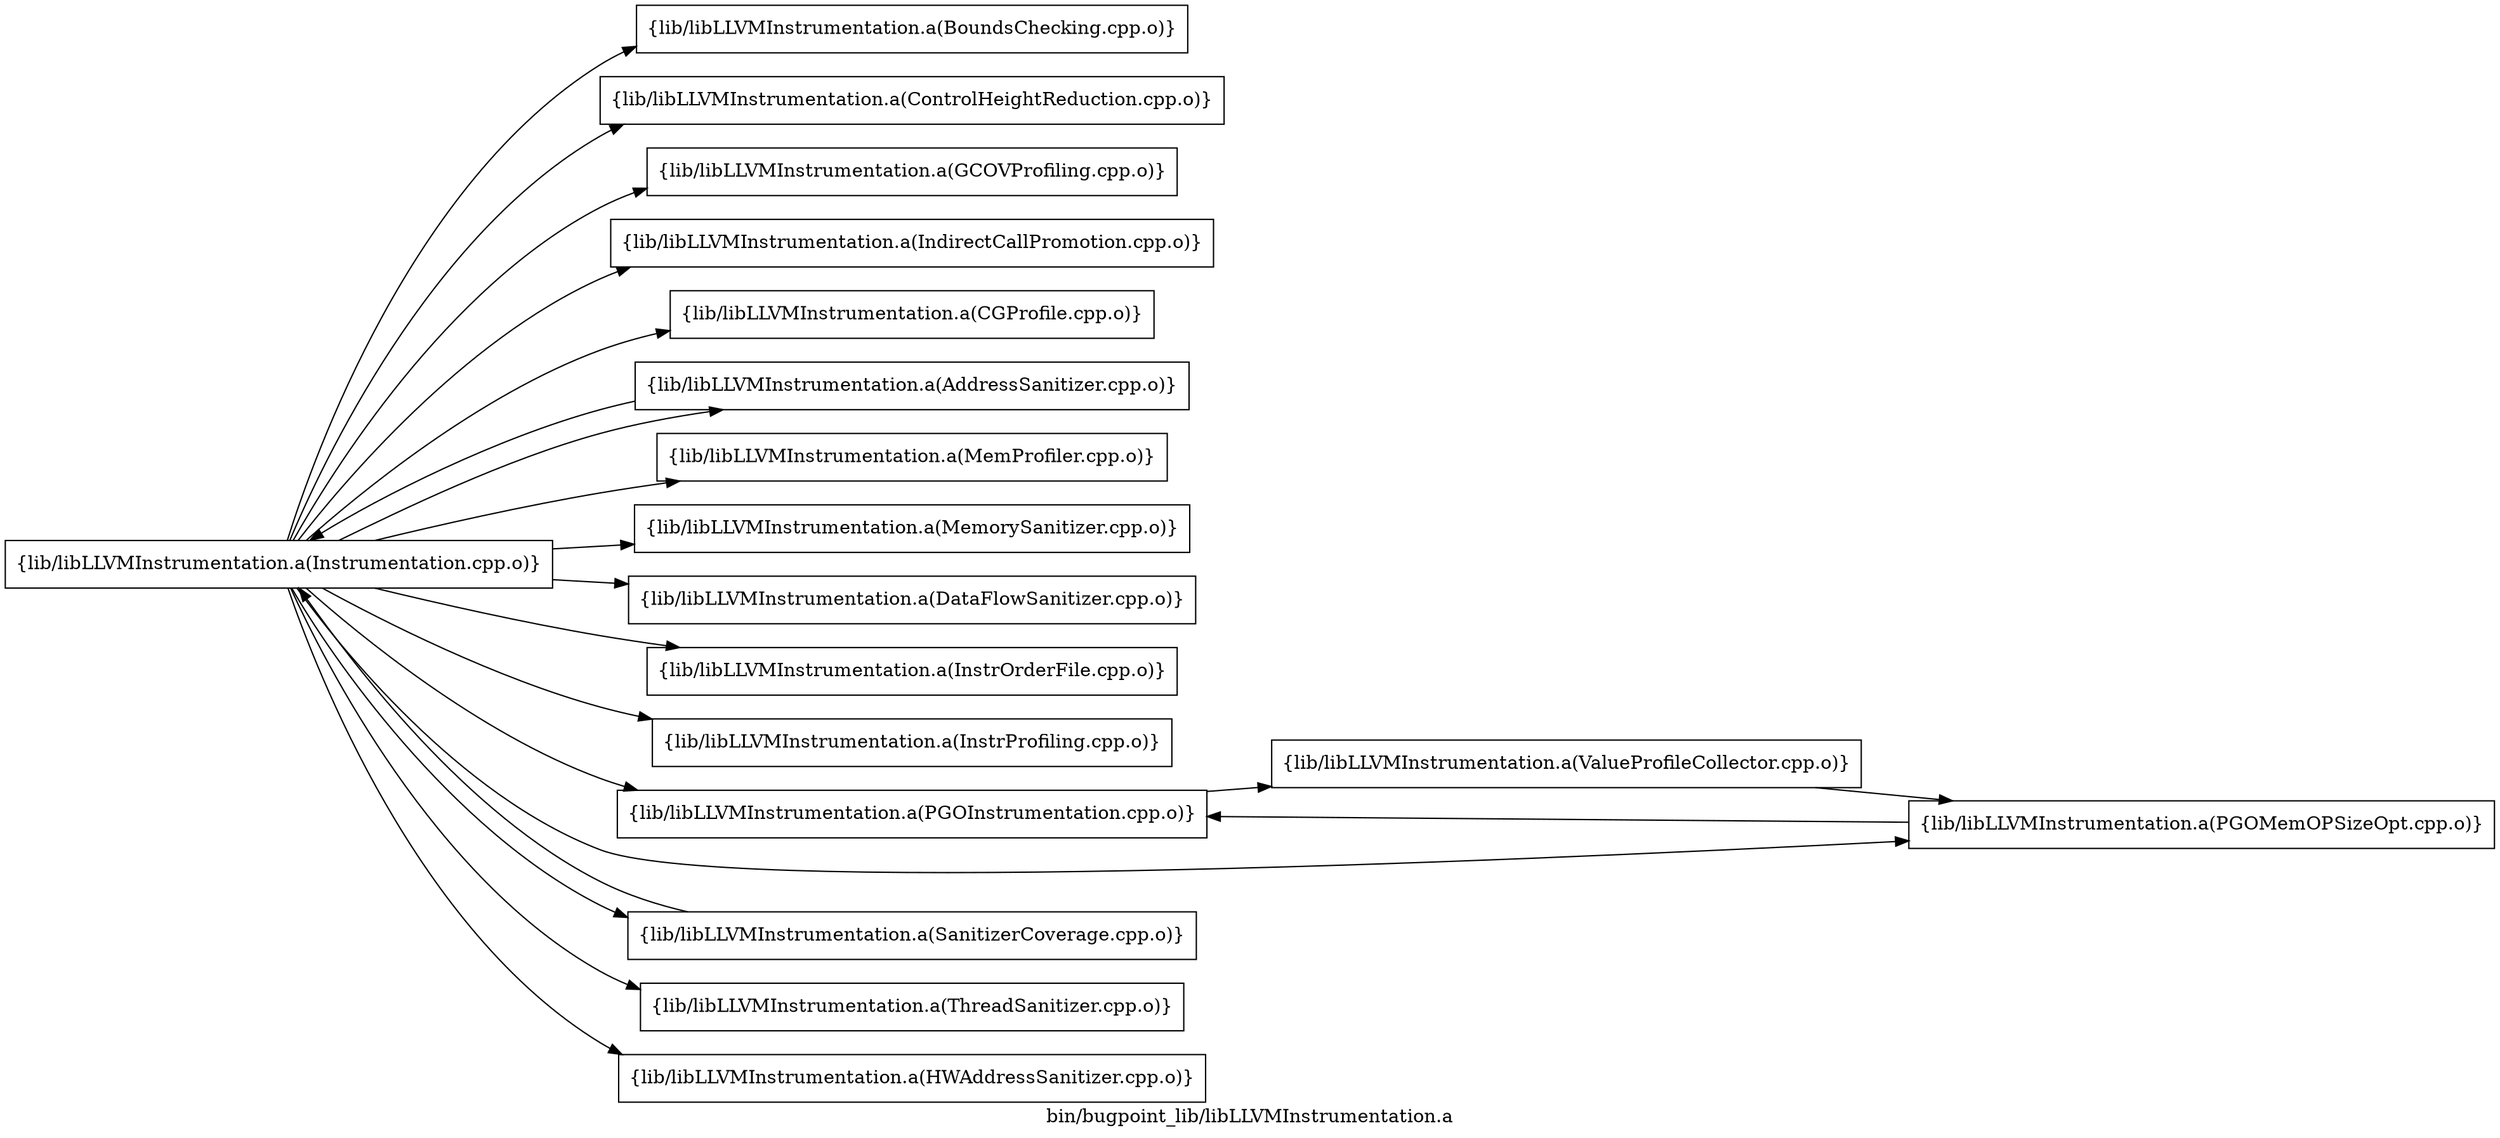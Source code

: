 digraph "bin/bugpoint_lib/libLLVMInstrumentation.a" {
	label="bin/bugpoint_lib/libLLVMInstrumentation.a";
	rankdir=LR;

	Node0x560f26cf88d8 [shape=record,shape=box,group=0,label="{lib/libLLVMInstrumentation.a(BoundsChecking.cpp.o)}"];
	Node0x560f26ce5738 [shape=record,shape=box,group=0,label="{lib/libLLVMInstrumentation.a(ControlHeightReduction.cpp.o)}"];
	Node0x560f26d012f8 [shape=record,shape=box,group=0,label="{lib/libLLVMInstrumentation.a(GCOVProfiling.cpp.o)}"];
	Node0x560f26d01a78 [shape=record,shape=box,group=0,label="{lib/libLLVMInstrumentation.a(IndirectCallPromotion.cpp.o)}"];
	Node0x560f26d02108 [shape=record,shape=box,group=0,label="{lib/libLLVMInstrumentation.a(Instrumentation.cpp.o)}"];
	Node0x560f26d02108 -> Node0x560f26cf88d8;
	Node0x560f26d02108 -> Node0x560f26ce5f58;
	Node0x560f26d02108 -> Node0x560f26ce5738;
	Node0x560f26d02108 -> Node0x560f26d012f8;
	Node0x560f26d02108 -> Node0x560f26d01a78;
	Node0x560f26d02108 -> Node0x560f26d000d8;
	Node0x560f26d02108 -> Node0x560f26d00858;
	Node0x560f26d02108 -> Node0x560f26cfe698;
	Node0x560f26d02108 -> Node0x560f26cfef58;
	Node0x560f26d02108 -> Node0x560f26cff7c8;
	Node0x560f26d02108 -> Node0x560f26cfd658;
	Node0x560f26d02108 -> Node0x560f26d05b78;
	Node0x560f26d02108 -> Node0x560f26d04ef8;
	Node0x560f26d02108 -> Node0x560f26d06938;
	Node0x560f26d02108 -> Node0x560f26d06488;
	Node0x560f26d02108 -> Node0x560f26d02e28;
	Node0x560f26cfd658 [shape=record,shape=box,group=0,label="{lib/libLLVMInstrumentation.a(InstrProfiling.cpp.o)}"];
	Node0x560f26d05b78 [shape=record,shape=box,group=0,label="{lib/libLLVMInstrumentation.a(PGOInstrumentation.cpp.o)}"];
	Node0x560f26d05b78 -> Node0x560f26cdf248;
	Node0x560f26d04ef8 [shape=record,shape=box,group=0,label="{lib/libLLVMInstrumentation.a(PGOMemOPSizeOpt.cpp.o)}"];
	Node0x560f26d04ef8 -> Node0x560f26d05b78;
	Node0x560f26ce5f58 [shape=record,shape=box,group=0,label="{lib/libLLVMInstrumentation.a(CGProfile.cpp.o)}"];
	Node0x560f26cff7c8 [shape=record,shape=box,group=0,label="{lib/libLLVMInstrumentation.a(InstrOrderFile.cpp.o)}"];
	Node0x560f26d000d8 [shape=record,shape=box,group=0,label="{lib/libLLVMInstrumentation.a(AddressSanitizer.cpp.o)}"];
	Node0x560f26d000d8 -> Node0x560f26d02108;
	Node0x560f26d00858 [shape=record,shape=box,group=0,label="{lib/libLLVMInstrumentation.a(MemProfiler.cpp.o)}"];
	Node0x560f26cfe698 [shape=record,shape=box,group=0,label="{lib/libLLVMInstrumentation.a(MemorySanitizer.cpp.o)}"];
	Node0x560f26cfef58 [shape=record,shape=box,group=0,label="{lib/libLLVMInstrumentation.a(DataFlowSanitizer.cpp.o)}"];
	Node0x560f26d06938 [shape=record,shape=box,group=0,label="{lib/libLLVMInstrumentation.a(SanitizerCoverage.cpp.o)}"];
	Node0x560f26d06938 -> Node0x560f26d02108;
	Node0x560f26d06488 [shape=record,shape=box,group=0,label="{lib/libLLVMInstrumentation.a(ThreadSanitizer.cpp.o)}"];
	Node0x560f26d02e28 [shape=record,shape=box,group=0,label="{lib/libLLVMInstrumentation.a(HWAddressSanitizer.cpp.o)}"];
	Node0x560f26cdf248 [shape=record,shape=box,group=0,label="{lib/libLLVMInstrumentation.a(ValueProfileCollector.cpp.o)}"];
	Node0x560f26cdf248 -> Node0x560f26d04ef8;
}
